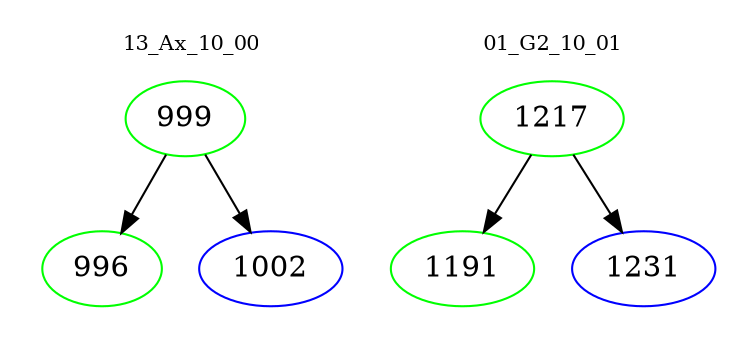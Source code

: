 digraph{
subgraph cluster_0 {
color = white
label = "13_Ax_10_00";
fontsize=10;
T0_999 [label="999", color="green"]
T0_999 -> T0_996 [color="black"]
T0_996 [label="996", color="green"]
T0_999 -> T0_1002 [color="black"]
T0_1002 [label="1002", color="blue"]
}
subgraph cluster_1 {
color = white
label = "01_G2_10_01";
fontsize=10;
T1_1217 [label="1217", color="green"]
T1_1217 -> T1_1191 [color="black"]
T1_1191 [label="1191", color="green"]
T1_1217 -> T1_1231 [color="black"]
T1_1231 [label="1231", color="blue"]
}
}
